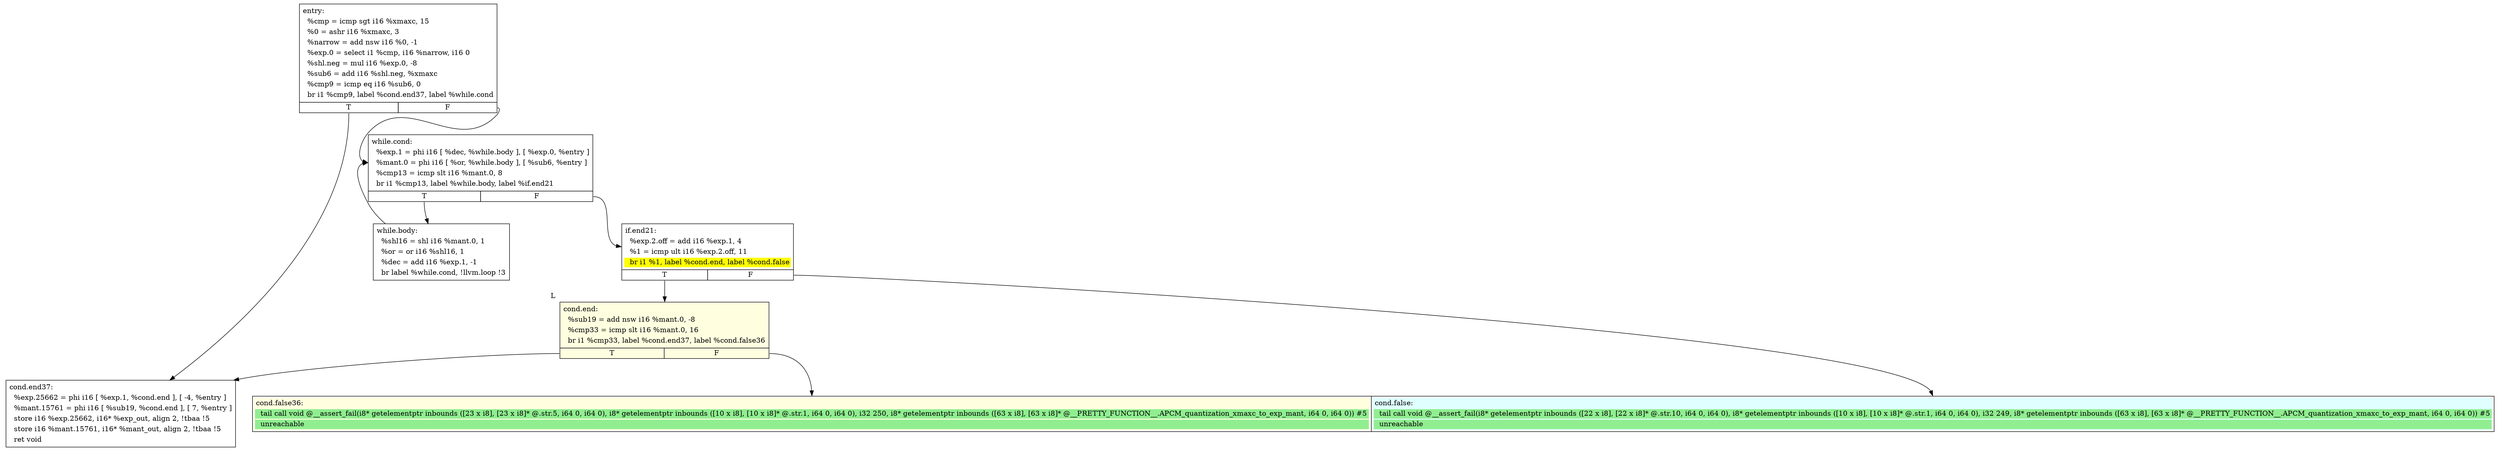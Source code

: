 digraph {
m_bb0 [shape = none, label  = <<table border="0" cellspacing="0">
<tr><td port="f1" border="1" colspan="2"><table bgcolor="LightYellow" border="0">
<tr><td align="left">cond.false36:</td></tr>
<tr><td bgcolor="lightgreen" align="left">  tail call void @__assert_fail(i8* getelementptr inbounds ([23 x i8], [23 x i8]* @.str.5, i64 0, i64 0), i8* getelementptr inbounds ([10 x i8], [10 x i8]* @.str.1, i64 0, i64 0), i32 250, i8* getelementptr inbounds ([63 x i8], [63 x i8]* @__PRETTY_FUNCTION__.APCM_quantization_xmaxc_to_exp_mant, i64 0, i64 0)) #5</td></tr>
<tr><td bgcolor="lightgreen" align="left">  unreachable</td></tr>
</table>
</td>
<td port="f2" border="1" colspan="2"><table bgcolor="LightCyan" border="0">
<tr><td align="left">cond.false:</td></tr>
<tr><td bgcolor="lightgreen" align="left">  tail call void @__assert_fail(i8* getelementptr inbounds ([22 x i8], [22 x i8]* @.str.10, i64 0, i64 0), i8* getelementptr inbounds ([10 x i8], [10 x i8]* @.str.1, i64 0, i64 0), i32 249, i8* getelementptr inbounds ([63 x i8], [63 x i8]* @__PRETTY_FUNCTION__.APCM_quantization_xmaxc_to_exp_mant, i64 0, i64 0)) #5</td></tr>
<tr><td bgcolor="lightgreen" align="left">  unreachable</td></tr>
</table>
</td></tr>
</table>> ]
f_bb0 [shape = none, label  = <<table  border="0" cellspacing="0">
<tr><td port="f" border="1" colspan="2"><table border="0">
<tr><td align="left">entry:</td></tr>
<tr><td align="left">  %cmp = icmp sgt i16 %xmaxc, 15</td></tr>
<tr><td align="left">  %0 = ashr i16 %xmaxc, 3</td></tr>
<tr><td align="left">  %narrow = add nsw i16 %0, -1</td></tr>
<tr><td align="left">  %exp.0 = select i1 %cmp, i16 %narrow, i16 0</td></tr>
<tr><td align="left">  %shl.neg = mul i16 %exp.0, -8</td></tr>
<tr><td align="left">  %sub6 = add i16 %shl.neg, %xmaxc</td></tr>
<tr><td align="left">  %cmp9 = icmp eq i16 %sub6, 0</td></tr>
<tr><td align="left">  br i1 %cmp9, label %cond.end37, label %while.cond</td></tr>
</table>
</td></tr>
<tr><td border="1" port="fT">T</td><td border="1" port="fF">F</td></tr>
</table>> ]
f_bb1 [shape = none, label  = <<table  border="0" cellspacing="0">
<tr><td port="f" border="1" colspan="2"><table border="0">
<tr><td align="left">while.cond:</td></tr>
<tr><td align="left">  %exp.1 = phi i16 [ %dec, %while.body ], [ %exp.0, %entry ]</td></tr>
<tr><td align="left">  %mant.0 = phi i16 [ %or, %while.body ], [ %sub6, %entry ]</td></tr>
<tr><td align="left">  %cmp13 = icmp slt i16 %mant.0, 8</td></tr>
<tr><td align="left">  br i1 %cmp13, label %while.body, label %if.end21</td></tr>
</table>
</td></tr>
<tr><td border="1" port="fT">T</td><td border="1" port="fF">F</td></tr>
</table>> ]
f_bb2 [shape = none, label  = <<table  border="0" cellspacing="0">
<tr><td port="f" border="1"><table border="0">
<tr><td align="left">while.body:</td></tr>
<tr><td align="left">  %shl16 = shl i16 %mant.0, 1</td></tr>
<tr><td align="left">  %or = or i16 %shl16, 1</td></tr>
<tr><td align="left">  %dec = add i16 %exp.1, -1</td></tr>
<tr><td align="left">  br label %while.cond, !llvm.loop !3</td></tr>
</table>
</td></tr>
</table>> ]
f_bb3 [shape = none, label  = <<table  border="0" cellspacing="0">
<tr><td port="f" border="1" colspan="2"><table border="0">
<tr><td align="left">if.end21:</td></tr>
<tr><td align="left">  %exp.2.off = add i16 %exp.1, 4</td></tr>
<tr><td align="left">  %1 = icmp ult i16 %exp.2.off, 11</td></tr>
<tr><td bgcolor="yellow" align="left">  br i1 %1, label %cond.end, label %cond.false</td></tr>
</table>
</td></tr>
<tr><td border="1" port="fT">T</td><td border="1" port="fF">F</td></tr>
</table>> ]
f_bb4 [shape = none,  xlabel="L", label  = <<table  bgcolor="LightYellow"  border="0" cellspacing="0">
<tr><td port="f" border="1" colspan="2"><table border="0">
<tr><td align="left">cond.end:</td></tr>
<tr><td align="left">  %sub19 = add nsw i16 %mant.0, -8</td></tr>
<tr><td align="left">  %cmp33 = icmp slt i16 %mant.0, 16</td></tr>
<tr><td align="left">  br i1 %cmp33, label %cond.end37, label %cond.false36</td></tr>
</table>
</td></tr>
<tr><td border="1" port="fT">T</td><td border="1" port="fF">F</td></tr>
</table>> ]
f_bb5 [shape = none, label  = <<table  border="0" cellspacing="0">
<tr><td port="f" border="1"><table border="0">
<tr><td align="left">cond.end37:</td></tr>
<tr><td align="left">  %exp.25662 = phi i16 [ %exp.1, %cond.end ], [ -4, %entry ]</td></tr>
<tr><td align="left">  %mant.15761 = phi i16 [ %sub19, %cond.end ], [ 7, %entry ]</td></tr>
<tr><td align="left">  store i16 %exp.25662, i16* %exp_out, align 2, !tbaa !5</td></tr>
<tr><td align="left">  store i16 %mant.15761, i16* %mant_out, align 2, !tbaa !5</td></tr>
<tr><td align="left">  ret void</td></tr>
</table>
</td></tr>
</table>> ]
f_bb0:fT -> f_bb5:f
f_bb0:fF -> f_bb1:f
f_bb1:fT -> f_bb2:f
f_bb1:fF -> f_bb3:f
f_bb2:f -> f_bb1:f
f_bb3:fT -> f_bb4:f
f_bb3:fF -> m_bb0:f2
f_bb4:fT -> f_bb5:f
f_bb4:fF -> m_bb0:f1
}

